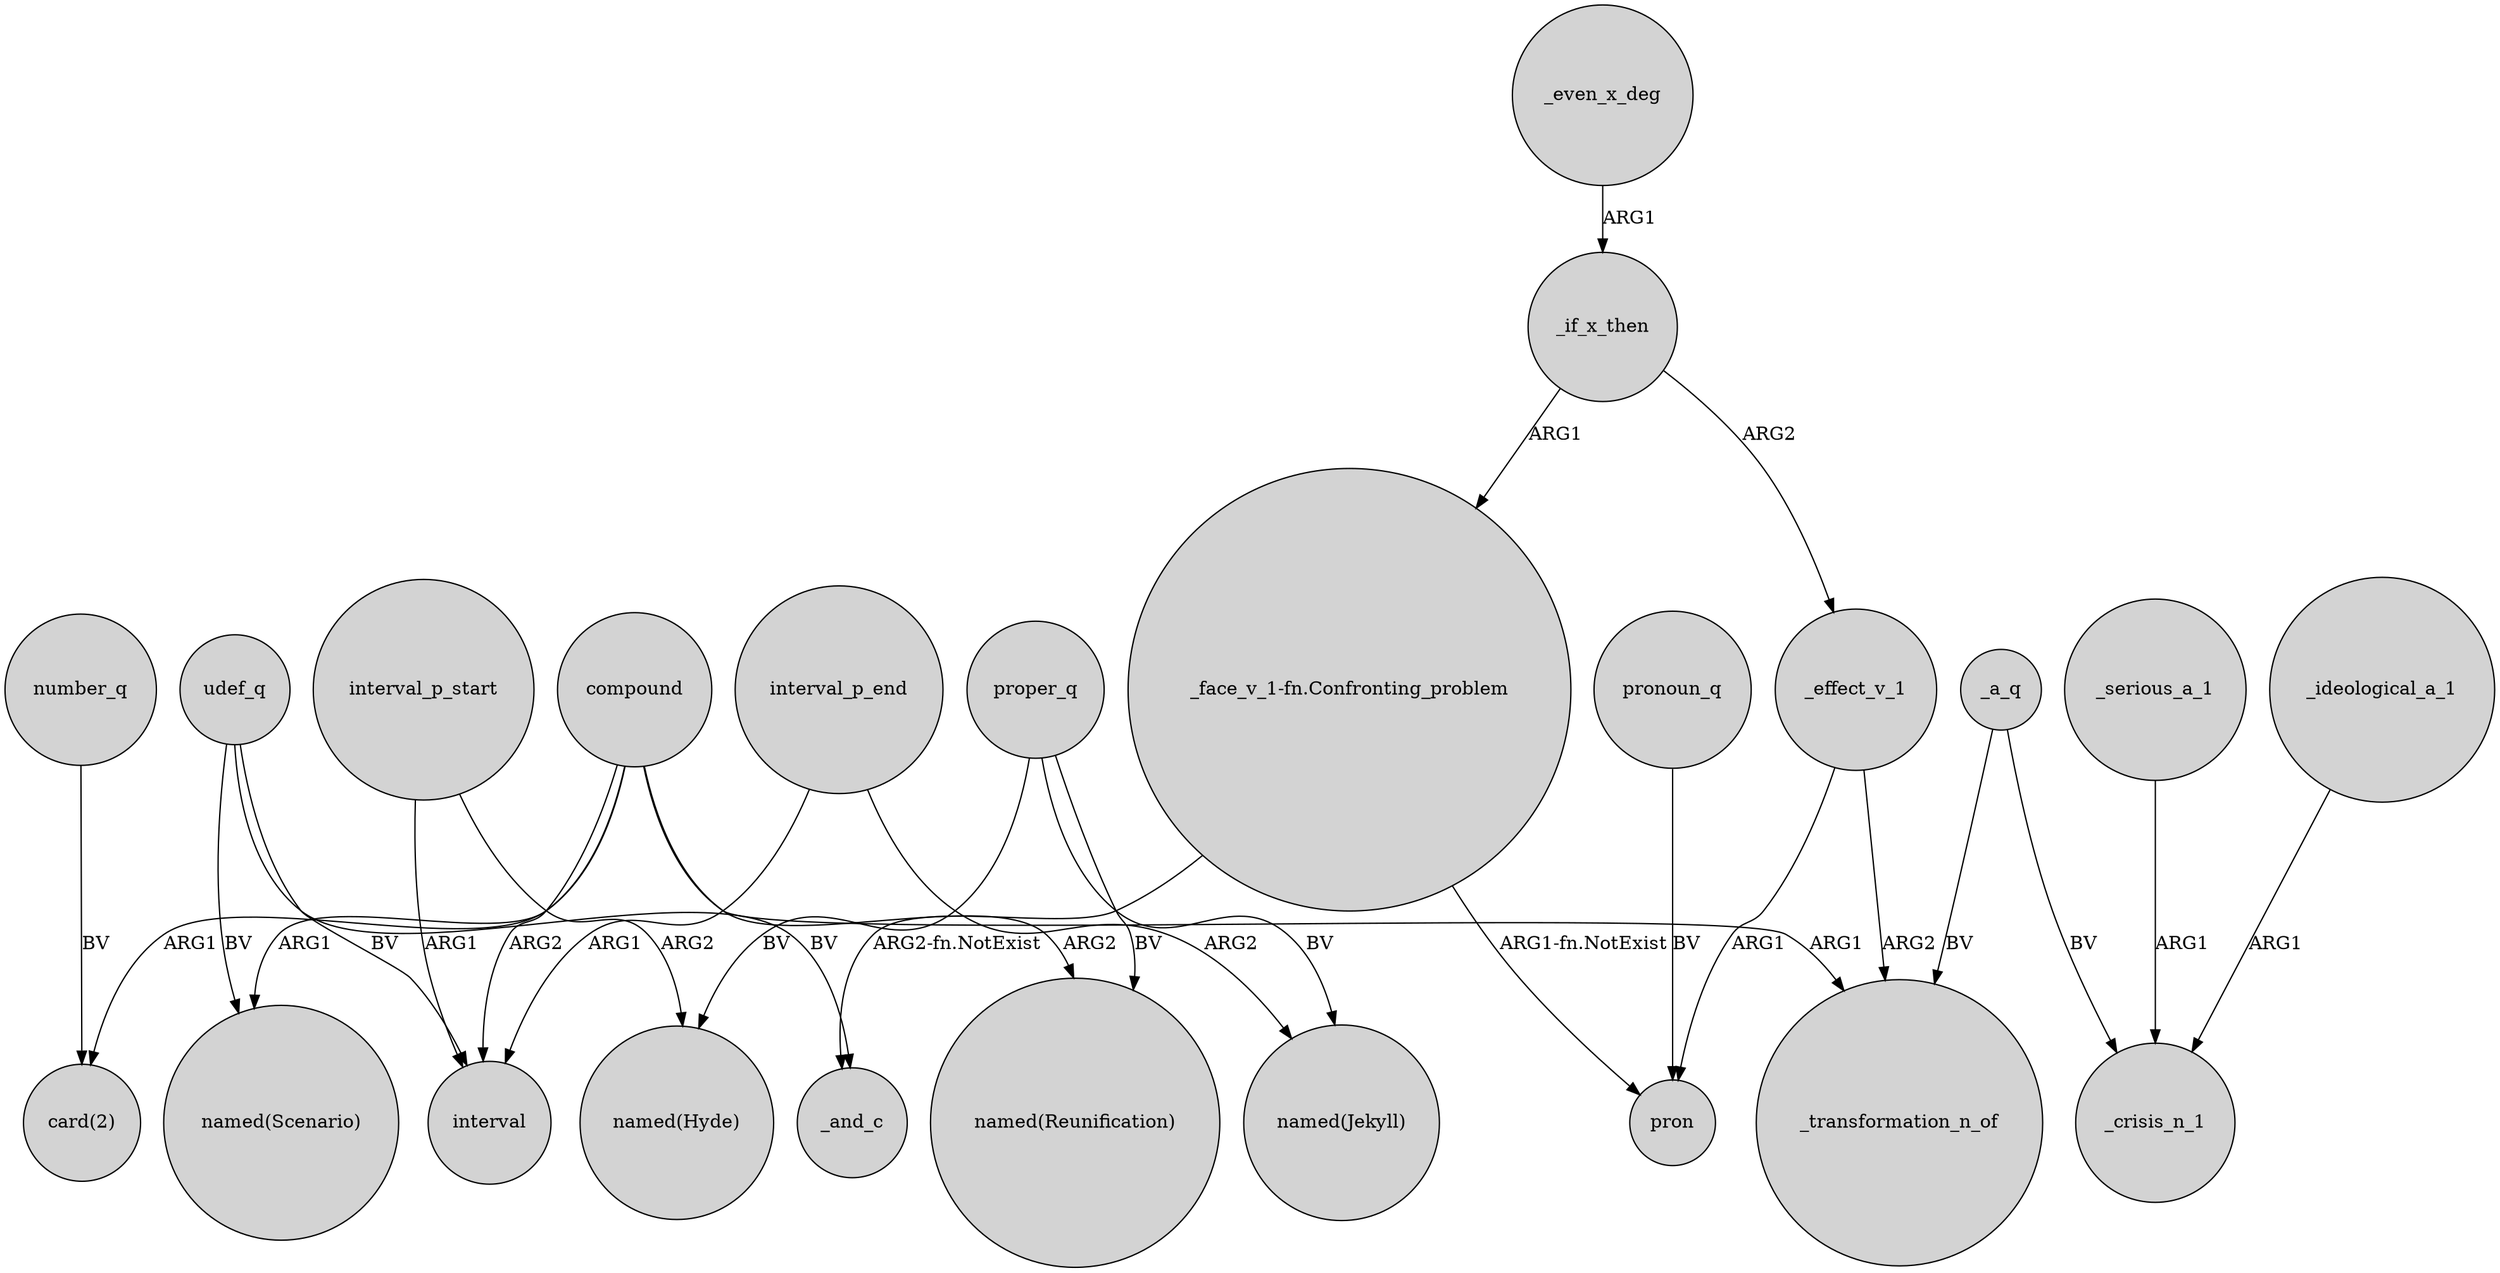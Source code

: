 digraph {
	node [shape=circle style=filled]
	_if_x_then -> _effect_v_1 [label=ARG2]
	_effect_v_1 -> _transformation_n_of [label=ARG2]
	proper_q -> "named(Jekyll)" [label=BV]
	udef_q -> "named(Scenario)" [label=BV]
	"_face_v_1-fn.Confronting_problem" -> _and_c [label="ARG2-fn.NotExist"]
	compound -> "named(Scenario)" [label=ARG1]
	_a_q -> _crisis_n_1 [label=BV]
	_even_x_deg -> _if_x_then [label=ARG1]
	compound -> _transformation_n_of [label=ARG1]
	_if_x_then -> "_face_v_1-fn.Confronting_problem" [label=ARG1]
	compound -> "named(Reunification)" [label=ARG2]
	_serious_a_1 -> _crisis_n_1 [label=ARG1]
	pronoun_q -> pron [label=BV]
	interval_p_start -> interval [label=ARG1]
	"_face_v_1-fn.Confronting_problem" -> pron [label="ARG1-fn.NotExist"]
	compound -> interval [label=ARG2]
	interval_p_end -> "named(Jekyll)" [label=ARG2]
	compound -> "card(2)" [label=ARG1]
	_effect_v_1 -> pron [label=ARG1]
	interval_p_end -> interval [label=ARG1]
	interval_p_start -> "named(Hyde)" [label=ARG2]
	proper_q -> "named(Hyde)" [label=BV]
	_ideological_a_1 -> _crisis_n_1 [label=ARG1]
	proper_q -> "named(Reunification)" [label=BV]
	_a_q -> _transformation_n_of [label=BV]
	udef_q -> _and_c [label=BV]
	number_q -> "card(2)" [label=BV]
	udef_q -> interval [label=BV]
}
